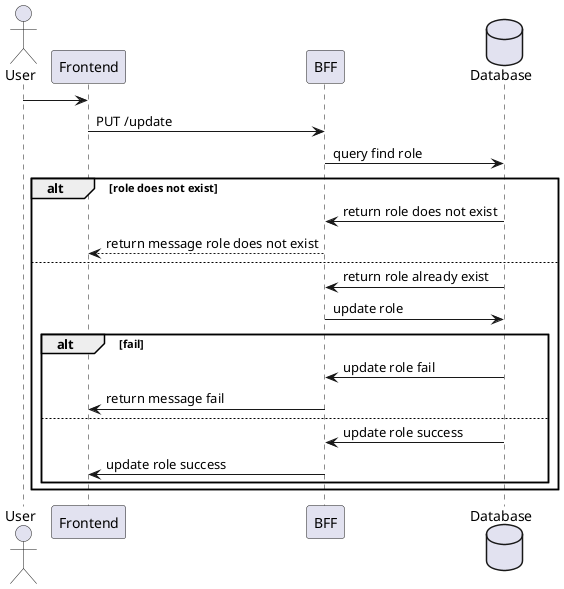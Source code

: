 @startuml create role

actor User as user
participant Frontend as fe
participant BFF as bff
database Database as db



user->fe
fe->bff: PUT /update
bff->db: query find role
    alt role does not exist
       bff<-db: return role does not exist
        fe<--bff: return message role does not exist
    else 
       bff<-db: return role already exist
        bff -> db : update role
        alt fail
        bff <- db :update role fail
        bff->fe: return message fail
        else
        bff <- db :update role success
        bff->fe: update role success
        end
    end

 
   


